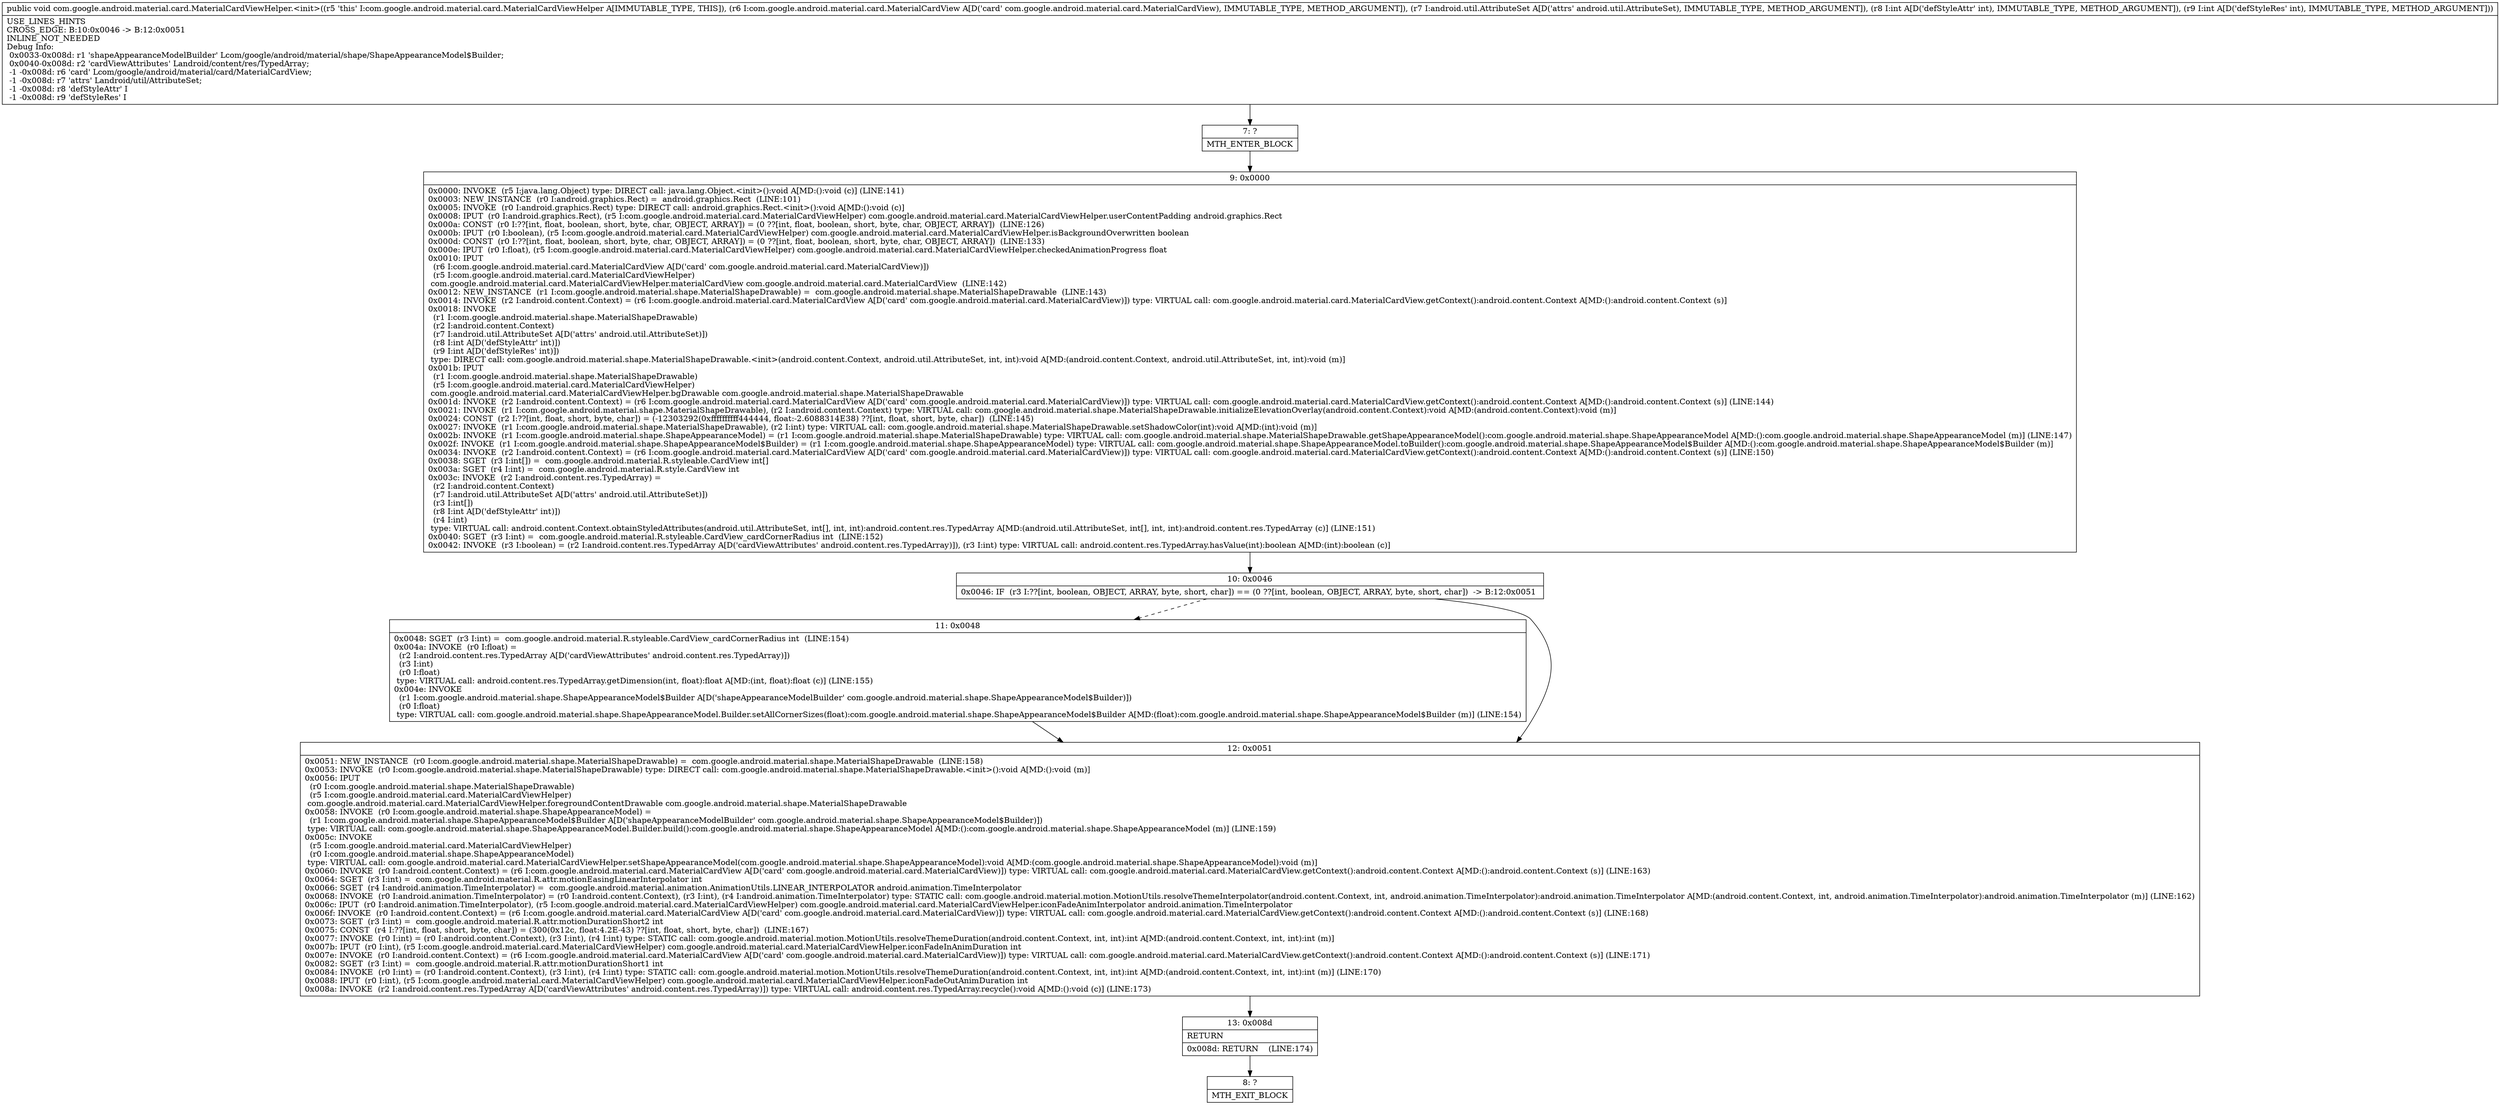 digraph "CFG forcom.google.android.material.card.MaterialCardViewHelper.\<init\>(Lcom\/google\/android\/material\/card\/MaterialCardView;Landroid\/util\/AttributeSet;II)V" {
Node_7 [shape=record,label="{7\:\ ?|MTH_ENTER_BLOCK\l}"];
Node_9 [shape=record,label="{9\:\ 0x0000|0x0000: INVOKE  (r5 I:java.lang.Object) type: DIRECT call: java.lang.Object.\<init\>():void A[MD:():void (c)] (LINE:141)\l0x0003: NEW_INSTANCE  (r0 I:android.graphics.Rect) =  android.graphics.Rect  (LINE:101)\l0x0005: INVOKE  (r0 I:android.graphics.Rect) type: DIRECT call: android.graphics.Rect.\<init\>():void A[MD:():void (c)]\l0x0008: IPUT  (r0 I:android.graphics.Rect), (r5 I:com.google.android.material.card.MaterialCardViewHelper) com.google.android.material.card.MaterialCardViewHelper.userContentPadding android.graphics.Rect \l0x000a: CONST  (r0 I:??[int, float, boolean, short, byte, char, OBJECT, ARRAY]) = (0 ??[int, float, boolean, short, byte, char, OBJECT, ARRAY])  (LINE:126)\l0x000b: IPUT  (r0 I:boolean), (r5 I:com.google.android.material.card.MaterialCardViewHelper) com.google.android.material.card.MaterialCardViewHelper.isBackgroundOverwritten boolean \l0x000d: CONST  (r0 I:??[int, float, boolean, short, byte, char, OBJECT, ARRAY]) = (0 ??[int, float, boolean, short, byte, char, OBJECT, ARRAY])  (LINE:133)\l0x000e: IPUT  (r0 I:float), (r5 I:com.google.android.material.card.MaterialCardViewHelper) com.google.android.material.card.MaterialCardViewHelper.checkedAnimationProgress float \l0x0010: IPUT  \l  (r6 I:com.google.android.material.card.MaterialCardView A[D('card' com.google.android.material.card.MaterialCardView)])\l  (r5 I:com.google.android.material.card.MaterialCardViewHelper)\l com.google.android.material.card.MaterialCardViewHelper.materialCardView com.google.android.material.card.MaterialCardView  (LINE:142)\l0x0012: NEW_INSTANCE  (r1 I:com.google.android.material.shape.MaterialShapeDrawable) =  com.google.android.material.shape.MaterialShapeDrawable  (LINE:143)\l0x0014: INVOKE  (r2 I:android.content.Context) = (r6 I:com.google.android.material.card.MaterialCardView A[D('card' com.google.android.material.card.MaterialCardView)]) type: VIRTUAL call: com.google.android.material.card.MaterialCardView.getContext():android.content.Context A[MD:():android.content.Context (s)]\l0x0018: INVOKE  \l  (r1 I:com.google.android.material.shape.MaterialShapeDrawable)\l  (r2 I:android.content.Context)\l  (r7 I:android.util.AttributeSet A[D('attrs' android.util.AttributeSet)])\l  (r8 I:int A[D('defStyleAttr' int)])\l  (r9 I:int A[D('defStyleRes' int)])\l type: DIRECT call: com.google.android.material.shape.MaterialShapeDrawable.\<init\>(android.content.Context, android.util.AttributeSet, int, int):void A[MD:(android.content.Context, android.util.AttributeSet, int, int):void (m)]\l0x001b: IPUT  \l  (r1 I:com.google.android.material.shape.MaterialShapeDrawable)\l  (r5 I:com.google.android.material.card.MaterialCardViewHelper)\l com.google.android.material.card.MaterialCardViewHelper.bgDrawable com.google.android.material.shape.MaterialShapeDrawable \l0x001d: INVOKE  (r2 I:android.content.Context) = (r6 I:com.google.android.material.card.MaterialCardView A[D('card' com.google.android.material.card.MaterialCardView)]) type: VIRTUAL call: com.google.android.material.card.MaterialCardView.getContext():android.content.Context A[MD:():android.content.Context (s)] (LINE:144)\l0x0021: INVOKE  (r1 I:com.google.android.material.shape.MaterialShapeDrawable), (r2 I:android.content.Context) type: VIRTUAL call: com.google.android.material.shape.MaterialShapeDrawable.initializeElevationOverlay(android.content.Context):void A[MD:(android.content.Context):void (m)]\l0x0024: CONST  (r2 I:??[int, float, short, byte, char]) = (\-12303292(0xffffffffff444444, float:\-2.6088314E38) ??[int, float, short, byte, char])  (LINE:145)\l0x0027: INVOKE  (r1 I:com.google.android.material.shape.MaterialShapeDrawable), (r2 I:int) type: VIRTUAL call: com.google.android.material.shape.MaterialShapeDrawable.setShadowColor(int):void A[MD:(int):void (m)]\l0x002b: INVOKE  (r1 I:com.google.android.material.shape.ShapeAppearanceModel) = (r1 I:com.google.android.material.shape.MaterialShapeDrawable) type: VIRTUAL call: com.google.android.material.shape.MaterialShapeDrawable.getShapeAppearanceModel():com.google.android.material.shape.ShapeAppearanceModel A[MD:():com.google.android.material.shape.ShapeAppearanceModel (m)] (LINE:147)\l0x002f: INVOKE  (r1 I:com.google.android.material.shape.ShapeAppearanceModel$Builder) = (r1 I:com.google.android.material.shape.ShapeAppearanceModel) type: VIRTUAL call: com.google.android.material.shape.ShapeAppearanceModel.toBuilder():com.google.android.material.shape.ShapeAppearanceModel$Builder A[MD:():com.google.android.material.shape.ShapeAppearanceModel$Builder (m)]\l0x0034: INVOKE  (r2 I:android.content.Context) = (r6 I:com.google.android.material.card.MaterialCardView A[D('card' com.google.android.material.card.MaterialCardView)]) type: VIRTUAL call: com.google.android.material.card.MaterialCardView.getContext():android.content.Context A[MD:():android.content.Context (s)] (LINE:150)\l0x0038: SGET  (r3 I:int[]) =  com.google.android.material.R.styleable.CardView int[] \l0x003a: SGET  (r4 I:int) =  com.google.android.material.R.style.CardView int \l0x003c: INVOKE  (r2 I:android.content.res.TypedArray) = \l  (r2 I:android.content.Context)\l  (r7 I:android.util.AttributeSet A[D('attrs' android.util.AttributeSet)])\l  (r3 I:int[])\l  (r8 I:int A[D('defStyleAttr' int)])\l  (r4 I:int)\l type: VIRTUAL call: android.content.Context.obtainStyledAttributes(android.util.AttributeSet, int[], int, int):android.content.res.TypedArray A[MD:(android.util.AttributeSet, int[], int, int):android.content.res.TypedArray (c)] (LINE:151)\l0x0040: SGET  (r3 I:int) =  com.google.android.material.R.styleable.CardView_cardCornerRadius int  (LINE:152)\l0x0042: INVOKE  (r3 I:boolean) = (r2 I:android.content.res.TypedArray A[D('cardViewAttributes' android.content.res.TypedArray)]), (r3 I:int) type: VIRTUAL call: android.content.res.TypedArray.hasValue(int):boolean A[MD:(int):boolean (c)]\l}"];
Node_10 [shape=record,label="{10\:\ 0x0046|0x0046: IF  (r3 I:??[int, boolean, OBJECT, ARRAY, byte, short, char]) == (0 ??[int, boolean, OBJECT, ARRAY, byte, short, char])  \-\> B:12:0x0051 \l}"];
Node_11 [shape=record,label="{11\:\ 0x0048|0x0048: SGET  (r3 I:int) =  com.google.android.material.R.styleable.CardView_cardCornerRadius int  (LINE:154)\l0x004a: INVOKE  (r0 I:float) = \l  (r2 I:android.content.res.TypedArray A[D('cardViewAttributes' android.content.res.TypedArray)])\l  (r3 I:int)\l  (r0 I:float)\l type: VIRTUAL call: android.content.res.TypedArray.getDimension(int, float):float A[MD:(int, float):float (c)] (LINE:155)\l0x004e: INVOKE  \l  (r1 I:com.google.android.material.shape.ShapeAppearanceModel$Builder A[D('shapeAppearanceModelBuilder' com.google.android.material.shape.ShapeAppearanceModel$Builder)])\l  (r0 I:float)\l type: VIRTUAL call: com.google.android.material.shape.ShapeAppearanceModel.Builder.setAllCornerSizes(float):com.google.android.material.shape.ShapeAppearanceModel$Builder A[MD:(float):com.google.android.material.shape.ShapeAppearanceModel$Builder (m)] (LINE:154)\l}"];
Node_12 [shape=record,label="{12\:\ 0x0051|0x0051: NEW_INSTANCE  (r0 I:com.google.android.material.shape.MaterialShapeDrawable) =  com.google.android.material.shape.MaterialShapeDrawable  (LINE:158)\l0x0053: INVOKE  (r0 I:com.google.android.material.shape.MaterialShapeDrawable) type: DIRECT call: com.google.android.material.shape.MaterialShapeDrawable.\<init\>():void A[MD:():void (m)]\l0x0056: IPUT  \l  (r0 I:com.google.android.material.shape.MaterialShapeDrawable)\l  (r5 I:com.google.android.material.card.MaterialCardViewHelper)\l com.google.android.material.card.MaterialCardViewHelper.foregroundContentDrawable com.google.android.material.shape.MaterialShapeDrawable \l0x0058: INVOKE  (r0 I:com.google.android.material.shape.ShapeAppearanceModel) = \l  (r1 I:com.google.android.material.shape.ShapeAppearanceModel$Builder A[D('shapeAppearanceModelBuilder' com.google.android.material.shape.ShapeAppearanceModel$Builder)])\l type: VIRTUAL call: com.google.android.material.shape.ShapeAppearanceModel.Builder.build():com.google.android.material.shape.ShapeAppearanceModel A[MD:():com.google.android.material.shape.ShapeAppearanceModel (m)] (LINE:159)\l0x005c: INVOKE  \l  (r5 I:com.google.android.material.card.MaterialCardViewHelper)\l  (r0 I:com.google.android.material.shape.ShapeAppearanceModel)\l type: VIRTUAL call: com.google.android.material.card.MaterialCardViewHelper.setShapeAppearanceModel(com.google.android.material.shape.ShapeAppearanceModel):void A[MD:(com.google.android.material.shape.ShapeAppearanceModel):void (m)]\l0x0060: INVOKE  (r0 I:android.content.Context) = (r6 I:com.google.android.material.card.MaterialCardView A[D('card' com.google.android.material.card.MaterialCardView)]) type: VIRTUAL call: com.google.android.material.card.MaterialCardView.getContext():android.content.Context A[MD:():android.content.Context (s)] (LINE:163)\l0x0064: SGET  (r3 I:int) =  com.google.android.material.R.attr.motionEasingLinearInterpolator int \l0x0066: SGET  (r4 I:android.animation.TimeInterpolator) =  com.google.android.material.animation.AnimationUtils.LINEAR_INTERPOLATOR android.animation.TimeInterpolator \l0x0068: INVOKE  (r0 I:android.animation.TimeInterpolator) = (r0 I:android.content.Context), (r3 I:int), (r4 I:android.animation.TimeInterpolator) type: STATIC call: com.google.android.material.motion.MotionUtils.resolveThemeInterpolator(android.content.Context, int, android.animation.TimeInterpolator):android.animation.TimeInterpolator A[MD:(android.content.Context, int, android.animation.TimeInterpolator):android.animation.TimeInterpolator (m)] (LINE:162)\l0x006c: IPUT  (r0 I:android.animation.TimeInterpolator), (r5 I:com.google.android.material.card.MaterialCardViewHelper) com.google.android.material.card.MaterialCardViewHelper.iconFadeAnimInterpolator android.animation.TimeInterpolator \l0x006f: INVOKE  (r0 I:android.content.Context) = (r6 I:com.google.android.material.card.MaterialCardView A[D('card' com.google.android.material.card.MaterialCardView)]) type: VIRTUAL call: com.google.android.material.card.MaterialCardView.getContext():android.content.Context A[MD:():android.content.Context (s)] (LINE:168)\l0x0073: SGET  (r3 I:int) =  com.google.android.material.R.attr.motionDurationShort2 int \l0x0075: CONST  (r4 I:??[int, float, short, byte, char]) = (300(0x12c, float:4.2E\-43) ??[int, float, short, byte, char])  (LINE:167)\l0x0077: INVOKE  (r0 I:int) = (r0 I:android.content.Context), (r3 I:int), (r4 I:int) type: STATIC call: com.google.android.material.motion.MotionUtils.resolveThemeDuration(android.content.Context, int, int):int A[MD:(android.content.Context, int, int):int (m)]\l0x007b: IPUT  (r0 I:int), (r5 I:com.google.android.material.card.MaterialCardViewHelper) com.google.android.material.card.MaterialCardViewHelper.iconFadeInAnimDuration int \l0x007e: INVOKE  (r0 I:android.content.Context) = (r6 I:com.google.android.material.card.MaterialCardView A[D('card' com.google.android.material.card.MaterialCardView)]) type: VIRTUAL call: com.google.android.material.card.MaterialCardView.getContext():android.content.Context A[MD:():android.content.Context (s)] (LINE:171)\l0x0082: SGET  (r3 I:int) =  com.google.android.material.R.attr.motionDurationShort1 int \l0x0084: INVOKE  (r0 I:int) = (r0 I:android.content.Context), (r3 I:int), (r4 I:int) type: STATIC call: com.google.android.material.motion.MotionUtils.resolveThemeDuration(android.content.Context, int, int):int A[MD:(android.content.Context, int, int):int (m)] (LINE:170)\l0x0088: IPUT  (r0 I:int), (r5 I:com.google.android.material.card.MaterialCardViewHelper) com.google.android.material.card.MaterialCardViewHelper.iconFadeOutAnimDuration int \l0x008a: INVOKE  (r2 I:android.content.res.TypedArray A[D('cardViewAttributes' android.content.res.TypedArray)]) type: VIRTUAL call: android.content.res.TypedArray.recycle():void A[MD:():void (c)] (LINE:173)\l}"];
Node_13 [shape=record,label="{13\:\ 0x008d|RETURN\l|0x008d: RETURN    (LINE:174)\l}"];
Node_8 [shape=record,label="{8\:\ ?|MTH_EXIT_BLOCK\l}"];
MethodNode[shape=record,label="{public void com.google.android.material.card.MaterialCardViewHelper.\<init\>((r5 'this' I:com.google.android.material.card.MaterialCardViewHelper A[IMMUTABLE_TYPE, THIS]), (r6 I:com.google.android.material.card.MaterialCardView A[D('card' com.google.android.material.card.MaterialCardView), IMMUTABLE_TYPE, METHOD_ARGUMENT]), (r7 I:android.util.AttributeSet A[D('attrs' android.util.AttributeSet), IMMUTABLE_TYPE, METHOD_ARGUMENT]), (r8 I:int A[D('defStyleAttr' int), IMMUTABLE_TYPE, METHOD_ARGUMENT]), (r9 I:int A[D('defStyleRes' int), IMMUTABLE_TYPE, METHOD_ARGUMENT]))  | USE_LINES_HINTS\lCROSS_EDGE: B:10:0x0046 \-\> B:12:0x0051\lINLINE_NOT_NEEDED\lDebug Info:\l  0x0033\-0x008d: r1 'shapeAppearanceModelBuilder' Lcom\/google\/android\/material\/shape\/ShapeAppearanceModel$Builder;\l  0x0040\-0x008d: r2 'cardViewAttributes' Landroid\/content\/res\/TypedArray;\l  \-1 \-0x008d: r6 'card' Lcom\/google\/android\/material\/card\/MaterialCardView;\l  \-1 \-0x008d: r7 'attrs' Landroid\/util\/AttributeSet;\l  \-1 \-0x008d: r8 'defStyleAttr' I\l  \-1 \-0x008d: r9 'defStyleRes' I\l}"];
MethodNode -> Node_7;Node_7 -> Node_9;
Node_9 -> Node_10;
Node_10 -> Node_11[style=dashed];
Node_10 -> Node_12;
Node_11 -> Node_12;
Node_12 -> Node_13;
Node_13 -> Node_8;
}

